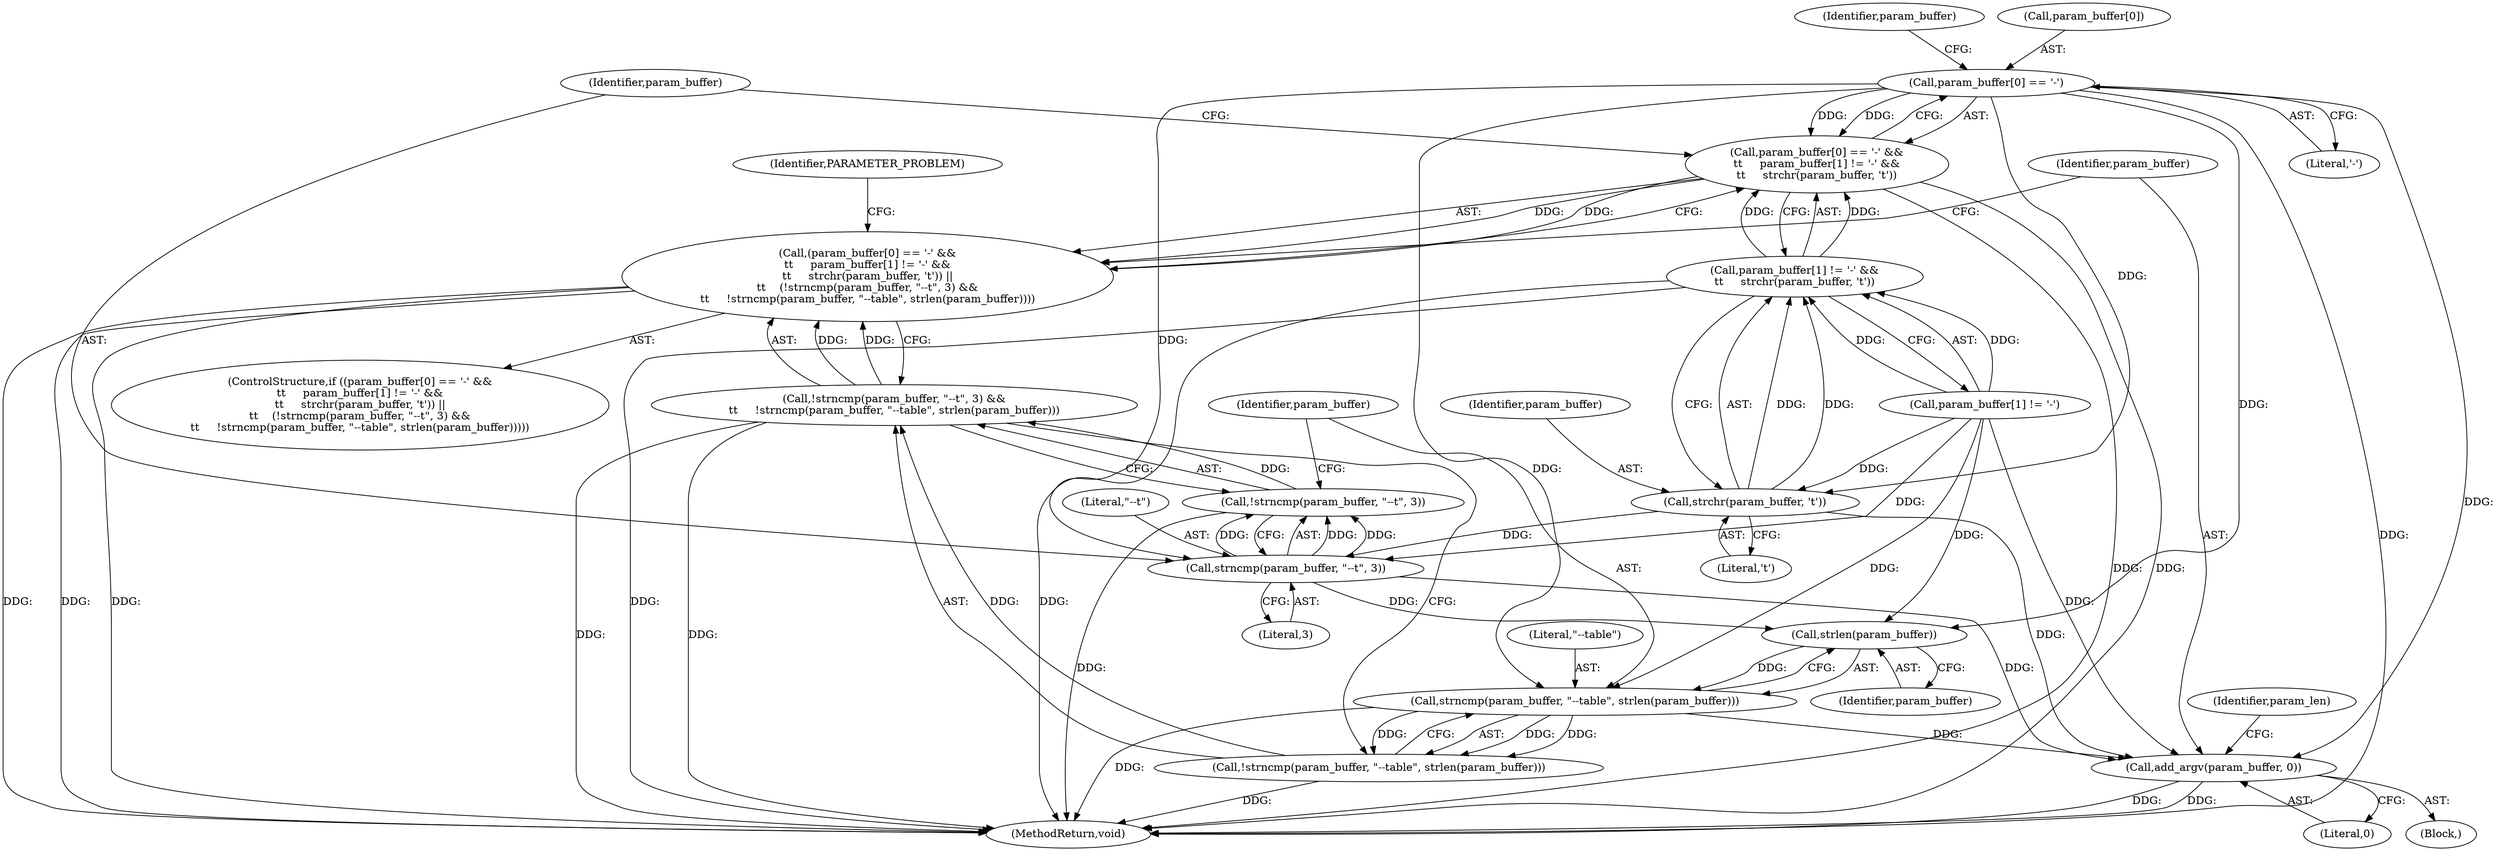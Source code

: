 digraph "1_netfilter_2ae1099a42e6a0f06de305ca13a842ac83d4683e@array" {
"1000122" [label="(Call,param_buffer[0] == '-')"];
"1000121" [label="(Call,param_buffer[0] == '-' &&\n\t\t     param_buffer[1] != '-' &&\n\t\t     strchr(param_buffer, 't'))"];
"1000120" [label="(Call,(param_buffer[0] == '-' &&\n\t\t     param_buffer[1] != '-' &&\n\t\t     strchr(param_buffer, 't')) ||\n\t\t    (!strncmp(param_buffer, \"--t\", 3) &&\n\t\t     !strncmp(param_buffer, \"--table\", strlen(param_buffer))))"];
"1000133" [label="(Call,strchr(param_buffer, 't'))"];
"1000127" [label="(Call,param_buffer[1] != '-' &&\n\t\t     strchr(param_buffer, 't'))"];
"1000138" [label="(Call,strncmp(param_buffer, \"--t\", 3))"];
"1000137" [label="(Call,!strncmp(param_buffer, \"--t\", 3))"];
"1000136" [label="(Call,!strncmp(param_buffer, \"--t\", 3) &&\n\t\t     !strncmp(param_buffer, \"--table\", strlen(param_buffer)))"];
"1000146" [label="(Call,strlen(param_buffer))"];
"1000143" [label="(Call,strncmp(param_buffer, \"--table\", strlen(param_buffer)))"];
"1000142" [label="(Call,!strncmp(param_buffer, \"--table\", strlen(param_buffer)))"];
"1000156" [label="(Call,add_argv(param_buffer, 0))"];
"1000139" [label="(Identifier,param_buffer)"];
"1000126" [label="(Literal,'-')"];
"1000128" [label="(Call,param_buffer[1] != '-')"];
"1000122" [label="(Call,param_buffer[0] == '-')"];
"1000143" [label="(Call,strncmp(param_buffer, \"--table\", strlen(param_buffer)))"];
"1000130" [label="(Identifier,param_buffer)"];
"1000137" [label="(Call,!strncmp(param_buffer, \"--t\", 3))"];
"1000157" [label="(Identifier,param_buffer)"];
"1000104" [label="(Block,)"];
"1000141" [label="(Literal,3)"];
"1000140" [label="(Literal,\"--t\")"];
"1000120" [label="(Call,(param_buffer[0] == '-' &&\n\t\t     param_buffer[1] != '-' &&\n\t\t     strchr(param_buffer, 't')) ||\n\t\t    (!strncmp(param_buffer, \"--t\", 3) &&\n\t\t     !strncmp(param_buffer, \"--table\", strlen(param_buffer))))"];
"1000156" [label="(Call,add_argv(param_buffer, 0))"];
"1000142" [label="(Call,!strncmp(param_buffer, \"--table\", strlen(param_buffer)))"];
"1000119" [label="(ControlStructure,if ((param_buffer[0] == '-' &&\n\t\t     param_buffer[1] != '-' &&\n\t\t     strchr(param_buffer, 't')) ||\n\t\t    (!strncmp(param_buffer, \"--t\", 3) &&\n\t\t     !strncmp(param_buffer, \"--table\", strlen(param_buffer)))))"];
"1000136" [label="(Call,!strncmp(param_buffer, \"--t\", 3) &&\n\t\t     !strncmp(param_buffer, \"--table\", strlen(param_buffer)))"];
"1000138" [label="(Call,strncmp(param_buffer, \"--t\", 3))"];
"1000135" [label="(Literal,'t')"];
"1000147" [label="(Identifier,param_buffer)"];
"1000160" [label="(Identifier,param_len)"];
"1000146" [label="(Call,strlen(param_buffer))"];
"1000133" [label="(Call,strchr(param_buffer, 't'))"];
"1000162" [label="(MethodReturn,void)"];
"1000127" [label="(Call,param_buffer[1] != '-' &&\n\t\t     strchr(param_buffer, 't'))"];
"1000134" [label="(Identifier,param_buffer)"];
"1000145" [label="(Literal,\"--table\")"];
"1000150" [label="(Identifier,PARAMETER_PROBLEM)"];
"1000158" [label="(Literal,0)"];
"1000121" [label="(Call,param_buffer[0] == '-' &&\n\t\t     param_buffer[1] != '-' &&\n\t\t     strchr(param_buffer, 't'))"];
"1000123" [label="(Call,param_buffer[0])"];
"1000144" [label="(Identifier,param_buffer)"];
"1000122" -> "1000121"  [label="AST: "];
"1000122" -> "1000126"  [label="CFG: "];
"1000123" -> "1000122"  [label="AST: "];
"1000126" -> "1000122"  [label="AST: "];
"1000130" -> "1000122"  [label="CFG: "];
"1000121" -> "1000122"  [label="CFG: "];
"1000122" -> "1000162"  [label="DDG: "];
"1000122" -> "1000121"  [label="DDG: "];
"1000122" -> "1000121"  [label="DDG: "];
"1000122" -> "1000133"  [label="DDG: "];
"1000122" -> "1000138"  [label="DDG: "];
"1000122" -> "1000143"  [label="DDG: "];
"1000122" -> "1000146"  [label="DDG: "];
"1000122" -> "1000156"  [label="DDG: "];
"1000121" -> "1000120"  [label="AST: "];
"1000121" -> "1000127"  [label="CFG: "];
"1000127" -> "1000121"  [label="AST: "];
"1000139" -> "1000121"  [label="CFG: "];
"1000120" -> "1000121"  [label="CFG: "];
"1000121" -> "1000162"  [label="DDG: "];
"1000121" -> "1000162"  [label="DDG: "];
"1000121" -> "1000120"  [label="DDG: "];
"1000121" -> "1000120"  [label="DDG: "];
"1000127" -> "1000121"  [label="DDG: "];
"1000127" -> "1000121"  [label="DDG: "];
"1000120" -> "1000119"  [label="AST: "];
"1000120" -> "1000136"  [label="CFG: "];
"1000136" -> "1000120"  [label="AST: "];
"1000150" -> "1000120"  [label="CFG: "];
"1000157" -> "1000120"  [label="CFG: "];
"1000120" -> "1000162"  [label="DDG: "];
"1000120" -> "1000162"  [label="DDG: "];
"1000120" -> "1000162"  [label="DDG: "];
"1000136" -> "1000120"  [label="DDG: "];
"1000136" -> "1000120"  [label="DDG: "];
"1000133" -> "1000127"  [label="AST: "];
"1000133" -> "1000135"  [label="CFG: "];
"1000134" -> "1000133"  [label="AST: "];
"1000135" -> "1000133"  [label="AST: "];
"1000127" -> "1000133"  [label="CFG: "];
"1000133" -> "1000127"  [label="DDG: "];
"1000133" -> "1000127"  [label="DDG: "];
"1000128" -> "1000133"  [label="DDG: "];
"1000133" -> "1000138"  [label="DDG: "];
"1000133" -> "1000156"  [label="DDG: "];
"1000127" -> "1000128"  [label="CFG: "];
"1000128" -> "1000127"  [label="AST: "];
"1000127" -> "1000162"  [label="DDG: "];
"1000127" -> "1000162"  [label="DDG: "];
"1000128" -> "1000127"  [label="DDG: "];
"1000128" -> "1000127"  [label="DDG: "];
"1000138" -> "1000137"  [label="AST: "];
"1000138" -> "1000141"  [label="CFG: "];
"1000139" -> "1000138"  [label="AST: "];
"1000140" -> "1000138"  [label="AST: "];
"1000141" -> "1000138"  [label="AST: "];
"1000137" -> "1000138"  [label="CFG: "];
"1000138" -> "1000137"  [label="DDG: "];
"1000138" -> "1000137"  [label="DDG: "];
"1000138" -> "1000137"  [label="DDG: "];
"1000128" -> "1000138"  [label="DDG: "];
"1000138" -> "1000146"  [label="DDG: "];
"1000138" -> "1000156"  [label="DDG: "];
"1000137" -> "1000136"  [label="AST: "];
"1000144" -> "1000137"  [label="CFG: "];
"1000136" -> "1000137"  [label="CFG: "];
"1000137" -> "1000162"  [label="DDG: "];
"1000137" -> "1000136"  [label="DDG: "];
"1000136" -> "1000142"  [label="CFG: "];
"1000142" -> "1000136"  [label="AST: "];
"1000136" -> "1000162"  [label="DDG: "];
"1000136" -> "1000162"  [label="DDG: "];
"1000142" -> "1000136"  [label="DDG: "];
"1000146" -> "1000143"  [label="AST: "];
"1000146" -> "1000147"  [label="CFG: "];
"1000147" -> "1000146"  [label="AST: "];
"1000143" -> "1000146"  [label="CFG: "];
"1000146" -> "1000143"  [label="DDG: "];
"1000128" -> "1000146"  [label="DDG: "];
"1000143" -> "1000142"  [label="AST: "];
"1000144" -> "1000143"  [label="AST: "];
"1000145" -> "1000143"  [label="AST: "];
"1000142" -> "1000143"  [label="CFG: "];
"1000143" -> "1000162"  [label="DDG: "];
"1000143" -> "1000142"  [label="DDG: "];
"1000143" -> "1000142"  [label="DDG: "];
"1000143" -> "1000142"  [label="DDG: "];
"1000128" -> "1000143"  [label="DDG: "];
"1000143" -> "1000156"  [label="DDG: "];
"1000142" -> "1000162"  [label="DDG: "];
"1000156" -> "1000104"  [label="AST: "];
"1000156" -> "1000158"  [label="CFG: "];
"1000157" -> "1000156"  [label="AST: "];
"1000158" -> "1000156"  [label="AST: "];
"1000160" -> "1000156"  [label="CFG: "];
"1000156" -> "1000162"  [label="DDG: "];
"1000156" -> "1000162"  [label="DDG: "];
"1000128" -> "1000156"  [label="DDG: "];
}
